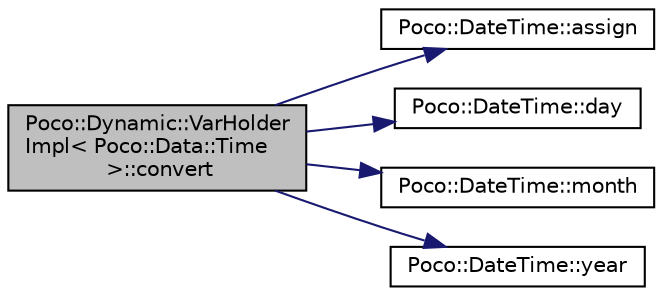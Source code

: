 digraph "Poco::Dynamic::VarHolderImpl&lt; Poco::Data::Time &gt;::convert"
{
 // LATEX_PDF_SIZE
  edge [fontname="Helvetica",fontsize="10",labelfontname="Helvetica",labelfontsize="10"];
  node [fontname="Helvetica",fontsize="10",shape=record];
  rankdir="LR";
  Node1 [label="Poco::Dynamic::VarHolder\lImpl\< Poco::Data::Time\l \>::convert",height=0.2,width=0.4,color="black", fillcolor="grey75", style="filled", fontcolor="black",tooltip=" "];
  Node1 -> Node2 [color="midnightblue",fontsize="10",style="solid"];
  Node2 [label="Poco::DateTime::assign",height=0.2,width=0.4,color="black", fillcolor="white", style="filled",URL="$classPoco_1_1DateTime.html#ac78ce9e388556c3a19d8ff9916ead8b7",tooltip="Assigns a Julian day."];
  Node1 -> Node3 [color="midnightblue",fontsize="10",style="solid"];
  Node3 [label="Poco::DateTime::day",height=0.2,width=0.4,color="black", fillcolor="white", style="filled",URL="$classPoco_1_1DateTime.html#a5e7e9a650f652015def2e63dec6f2c45",tooltip=" "];
  Node1 -> Node4 [color="midnightblue",fontsize="10",style="solid"];
  Node4 [label="Poco::DateTime::month",height=0.2,width=0.4,color="black", fillcolor="white", style="filled",URL="$classPoco_1_1DateTime.html#ae4c8b4732c1cecfca350d86741d97ecf",tooltip="Returns the year."];
  Node1 -> Node5 [color="midnightblue",fontsize="10",style="solid"];
  Node5 [label="Poco::DateTime::year",height=0.2,width=0.4,color="black", fillcolor="white", style="filled",URL="$classPoco_1_1DateTime.html#acbaa48137150a0cb522903eee4599df8",tooltip="Swaps the DateTime with another one."];
}
